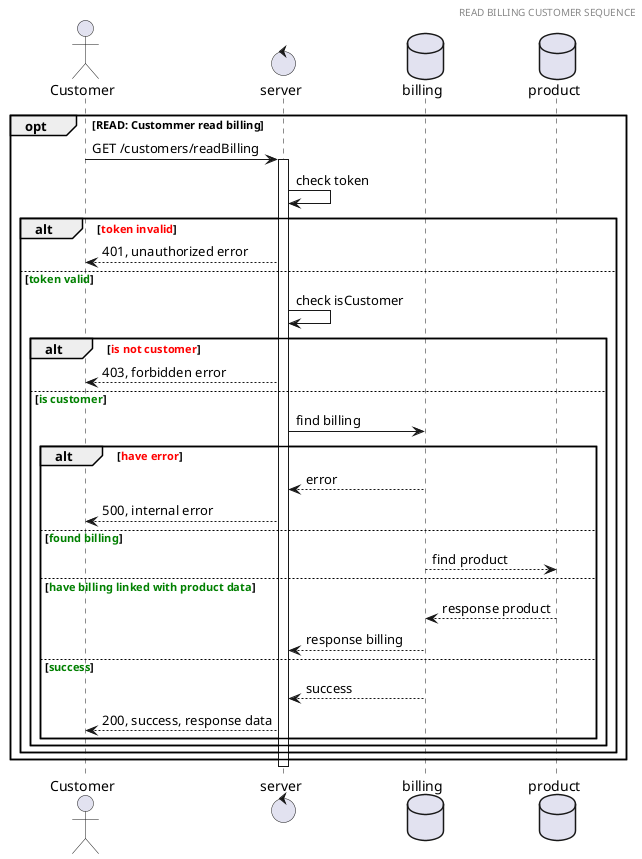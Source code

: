 @startuml read billing customer sequence

header READ BILLING CUSTOMER SEQUENCE
actor Customer 
control server
database billing
database product

opt READ: Custommer read billing
  Customer -> server: GET /customers/readBilling
  activate server
  server -> server: check token
  alt <font color=red>token invalid</font>
    server --> Customer: 401, unauthorized error
  else <font color=green>token valid</font>
    server -> server: check isCustomer
    alt <font color=red>is not customer</font>
      server --> Customer: 403, forbidden error
    else <font color=green>is customer</font>
      server -> billing: find billing
      alt <font color=red>have error</font>
        billing --> server: error
        server --> Customer: 500, internal error
      else <font color=green>found billing</font>
        billing --> product: find product
      else <font color=green>have billing linked with product data</font>
          product --> billing: response product
          billing --> server: response billing
      else <font color=green>success</font>
          billing --> server: success
          server --> Customer: 200, success, response data
        end
      end
    end
  end
    deactivate server


@enduml